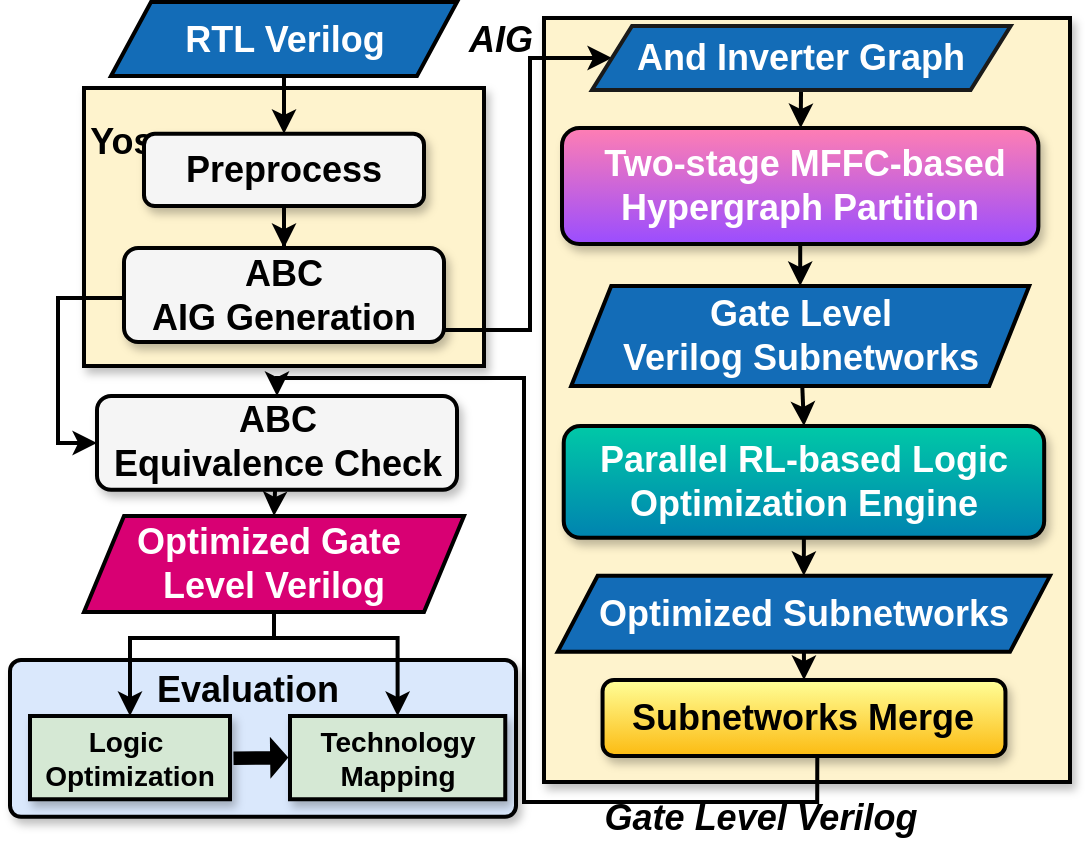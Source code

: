 <mxfile version="25.0.3">
  <diagram name="第 1 页" id="HAvIKgZ25yOHQbioZGKh">
    <mxGraphModel dx="2905" dy="1214" grid="1" gridSize="10" guides="1" tooltips="1" connect="1" arrows="1" fold="1" page="1" pageScale="1" pageWidth="580" pageHeight="480" math="0" shadow="0">
      <root>
        <mxCell id="0" />
        <mxCell id="1" parent="0" />
        <mxCell id="K8o_knn98EIP3ksldaXX-1" value="" style="rounded=1;whiteSpace=wrap;html=1;fillColor=#dae8fc;strokeColor=#000000;strokeWidth=2;shadow=1;arcSize=7;" parent="1" vertex="1">
          <mxGeometry x="-1710" y="-129" width="253" height="78.42" as="geometry" />
        </mxCell>
        <mxCell id="H0RHcH_2FTHYZ-mKpaNJ-111" value="" style="rounded=0;whiteSpace=wrap;html=1;fillColor=#fef3cd;strokeColor=#000000;strokeWidth=2;shadow=1;arcSize=7;textShadow=1;" parent="1" vertex="1">
          <mxGeometry x="-1443" y="-450" width="263" height="382" as="geometry" />
        </mxCell>
        <mxCell id="fzru5klA7RKhJBc94vuA-6" value="&lt;font style=&quot;font-size: 14px;&quot; face=&quot;Helvetica&quot;&gt;&lt;b style=&quot;&quot;&gt;Technology Mapping&lt;/b&gt;&lt;/font&gt;" style="shape=hexagon;perimeter=hexagonPerimeter2;whiteSpace=wrap;html=1;fixedSize=1;strokeColor=#000000;fillColor=#d5e8d4;strokeWidth=2;shadow=1;size=-8.63;" parent="1" vertex="1">
          <mxGeometry x="-1570" y="-101" width="107.63" height="41.6" as="geometry" />
        </mxCell>
        <mxCell id="-el-lTCZ7dYY3-WtjOfP-2" value="" style="rounded=0;whiteSpace=wrap;html=1;fillColor=#fef3cd;strokeColor=#000000;strokeWidth=2;shadow=1;arcSize=7;" parent="1" vertex="1">
          <mxGeometry x="-1673" y="-415" width="200" height="139" as="geometry" />
        </mxCell>
        <mxCell id="-el-lTCZ7dYY3-WtjOfP-6" value="" style="endArrow=classic;html=1;rounded=0;strokeWidth=2;entryX=0;entryY=0.5;entryDx=0;entryDy=0;edgeStyle=orthogonalEdgeStyle;exitX=1;exitY=0.5;exitDx=0;exitDy=0;" parent="1" source="H0RHcH_2FTHYZ-mKpaNJ-228" target="H0RHcH_2FTHYZ-mKpaNJ-187" edge="1">
          <mxGeometry width="50" height="50" relative="1" as="geometry">
            <mxPoint x="-1556" y="-212" as="sourcePoint" />
            <mxPoint x="-1105.21" y="-416.53" as="targetPoint" />
            <Array as="points">
              <mxPoint x="-1450" y="-294" />
              <mxPoint x="-1450" y="-430" />
            </Array>
          </mxGeometry>
        </mxCell>
        <mxCell id="-el-lTCZ7dYY3-WtjOfP-274" value="" style="endArrow=classic;html=1;rounded=0;strokeWidth=2;edgeStyle=orthogonalEdgeStyle;exitX=0.533;exitY=1.005;exitDx=0;exitDy=0;exitPerimeter=0;entryX=0.5;entryY=0;entryDx=0;entryDy=0;" parent="1" source="H0RHcH_2FTHYZ-mKpaNJ-75" target="H0RHcH_2FTHYZ-mKpaNJ-248" edge="1">
          <mxGeometry width="50" height="50" relative="1" as="geometry">
            <mxPoint x="-1178.059" y="195.245" as="sourcePoint" />
            <mxPoint x="-1573" y="-90" as="targetPoint" />
            <Array as="points">
              <mxPoint x="-1306" y="-58" />
              <mxPoint x="-1453" y="-58" />
              <mxPoint x="-1453" y="-270" />
              <mxPoint x="-1576" y="-270" />
            </Array>
          </mxGeometry>
        </mxCell>
        <mxCell id="-el-lTCZ7dYY3-WtjOfP-275" value="&lt;b style=&quot;&quot;&gt;&lt;font style=&quot;font-size: 18px;&quot;&gt;&lt;i style=&quot;&quot;&gt;AIG&amp;nbsp;&lt;/i&gt;&lt;/font&gt;&lt;/b&gt;" style="text;html=1;align=center;verticalAlign=middle;whiteSpace=wrap;rounded=0;" parent="1" vertex="1">
          <mxGeometry x="-1498.52" y="-444.0" width="74.12" height="10.15" as="geometry" />
        </mxCell>
        <mxCell id="H0RHcH_2FTHYZ-mKpaNJ-296" style="edgeStyle=orthogonalEdgeStyle;rounded=0;orthogonalLoop=1;jettySize=auto;html=1;entryX=0.5;entryY=0;entryDx=0;entryDy=0;strokeWidth=2;" parent="1" source="SU_nRj_41NOhbr6IneJR-1" target="H0RHcH_2FTHYZ-mKpaNJ-295" edge="1">
          <mxGeometry relative="1" as="geometry" />
        </mxCell>
        <mxCell id="SU_nRj_41NOhbr6IneJR-1" value="&lt;b style=&quot;&quot;&gt;&lt;font color=&quot;#ffffff&quot; style=&quot;font-size: 18px;&quot;&gt;RTL Verilog&lt;/font&gt;&lt;/b&gt;" style="shape=parallelogram;perimeter=parallelogramPerimeter;whiteSpace=wrap;html=1;fixedSize=1;fillColor=#136cb7;strokeColor=#000000;strokeWidth=2;" parent="1" vertex="1">
          <mxGeometry x="-1659.5" y="-458" width="173" height="37" as="geometry" />
        </mxCell>
        <mxCell id="SU_nRj_41NOhbr6IneJR-2" value="&lt;font style=&quot;font-size: 18px;&quot;&gt;&lt;b style=&quot;&quot;&gt;Yosys&lt;/b&gt;&lt;/font&gt;" style="text;html=1;align=center;verticalAlign=middle;whiteSpace=wrap;rounded=0;" parent="1" vertex="1">
          <mxGeometry x="-1674" y="-403" width="60" height="30" as="geometry" />
        </mxCell>
        <mxCell id="H0RHcH_2FTHYZ-mKpaNJ-75" value="&lt;b style=&quot;&quot;&gt;&lt;font style=&quot;font-size: 18px;&quot;&gt;Subnetworks Merge&lt;/font&gt;&lt;/b&gt;" style="rounded=1;whiteSpace=wrap;html=1;fillColor=#FFFF99;strokeColor=#000000;strokeWidth=2;shadow=1;container=0;gradientColor=#FCBB11;" parent="1" vertex="1">
          <mxGeometry x="-1413.72" y="-119" width="201.44" height="38" as="geometry" />
        </mxCell>
        <mxCell id="MAslqFbUonPrWmBKUDa1-5" style="rounded=0;orthogonalLoop=1;jettySize=auto;html=1;entryX=0.5;entryY=0;entryDx=0;entryDy=0;strokeWidth=2;" parent="1" source="H0RHcH_2FTHYZ-mKpaNJ-73" target="H0RHcH_2FTHYZ-mKpaNJ-189" edge="1">
          <mxGeometry relative="1" as="geometry" />
        </mxCell>
        <mxCell id="H0RHcH_2FTHYZ-mKpaNJ-73" value="&lt;b style=&quot;&quot;&gt;&lt;font style=&quot;font-size: 18px;&quot;&gt;&amp;nbsp;Two-stage MFFC-based Hypergraph Partition&lt;/font&gt;&lt;/b&gt;" style="rounded=1;whiteSpace=wrap;html=1;fillColor=#FF7EB3;strokeColor=#000000;strokeWidth=2;shadow=1;container=0;fontColor=#ffffff;gradientColor=#9A4DFF;" parent="1" vertex="1">
          <mxGeometry x="-1434" y="-395" width="238.19" height="58" as="geometry" />
        </mxCell>
        <mxCell id="MAslqFbUonPrWmBKUDa1-4" style="rounded=0;orthogonalLoop=1;jettySize=auto;html=1;strokeWidth=2;" parent="1" source="H0RHcH_2FTHYZ-mKpaNJ-187" target="H0RHcH_2FTHYZ-mKpaNJ-73" edge="1">
          <mxGeometry relative="1" as="geometry" />
        </mxCell>
        <mxCell id="H0RHcH_2FTHYZ-mKpaNJ-187" value="&lt;b style=&quot;&quot;&gt;&lt;font style=&quot;font-size: 18px;&quot; color=&quot;#ffffff&quot;&gt;And Inverter Graph&lt;/font&gt;&lt;/b&gt;" style="shape=parallelogram;perimeter=parallelogramPerimeter;whiteSpace=wrap;html=1;fixedSize=1;fillColor=#136cb7;strokeColor=#1A1A1A;strokeWidth=2;" parent="1" vertex="1">
          <mxGeometry x="-1419" y="-446" width="209.31" height="32" as="geometry" />
        </mxCell>
        <mxCell id="MAslqFbUonPrWmBKUDa1-6" style="rounded=0;orthogonalLoop=1;jettySize=auto;html=1;entryX=0.5;entryY=0;entryDx=0;entryDy=0;strokeWidth=2;" parent="1" source="H0RHcH_2FTHYZ-mKpaNJ-189" target="MAslqFbUonPrWmBKUDa1-2" edge="1">
          <mxGeometry relative="1" as="geometry" />
        </mxCell>
        <mxCell id="H0RHcH_2FTHYZ-mKpaNJ-189" value="&lt;div&gt;&lt;font style=&quot;font-size: 18px;&quot;&gt;&lt;b&gt;&lt;font style=&quot;&quot;&gt;Gate Level Verilog&lt;/font&gt;&lt;/b&gt;&lt;b style=&quot;background-color: initial;&quot;&gt;&lt;font style=&quot;&quot;&gt;&amp;nbsp;Subnetworks&lt;/font&gt;&lt;/b&gt;&lt;/font&gt;&lt;/div&gt;" style="shape=parallelogram;perimeter=parallelogramPerimeter;whiteSpace=wrap;html=1;fixedSize=1;fillColor=#136cb7;strokeColor=#000000;strokeWidth=2;fontColor=#ffffff;" parent="1" vertex="1">
          <mxGeometry x="-1429.4" y="-316" width="229" height="50" as="geometry" />
        </mxCell>
        <mxCell id="MAslqFbUonPrWmBKUDa1-8" style="rounded=0;orthogonalLoop=1;jettySize=auto;html=1;entryX=0.5;entryY=0;entryDx=0;entryDy=0;strokeWidth=2;" parent="1" source="H0RHcH_2FTHYZ-mKpaNJ-190" target="H0RHcH_2FTHYZ-mKpaNJ-75" edge="1">
          <mxGeometry relative="1" as="geometry" />
        </mxCell>
        <mxCell id="H0RHcH_2FTHYZ-mKpaNJ-190" value="&lt;div&gt;&lt;b style=&quot;&quot;&gt;&lt;font style=&quot;font-size: 18px;&quot; color=&quot;#ffffff&quot;&gt;Optimized Subnetworks&lt;/font&gt;&lt;/b&gt;&lt;br&gt;&lt;/div&gt;" style="shape=parallelogram;perimeter=parallelogramPerimeter;whiteSpace=wrap;html=1;fixedSize=1;fillColor=#136CB7;strokeColor=#000000;strokeWidth=2;" parent="1" vertex="1">
          <mxGeometry x="-1436.18" y="-171.09" width="246.18" height="38" as="geometry" />
        </mxCell>
        <mxCell id="MAslqFbUonPrWmBKUDa1-9" style="edgeStyle=orthogonalEdgeStyle;rounded=0;orthogonalLoop=1;jettySize=auto;html=1;entryX=0;entryY=0.5;entryDx=0;entryDy=0;strokeWidth=2;" parent="1" target="H0RHcH_2FTHYZ-mKpaNJ-248" edge="1">
          <mxGeometry relative="1" as="geometry">
            <Array as="points">
              <mxPoint x="-1686" y="-310" />
              <mxPoint x="-1686" y="-237" />
            </Array>
            <mxPoint x="-1653" y="-310" as="sourcePoint" />
            <mxPoint x="-1666.5" y="-259.545" as="targetPoint" />
          </mxGeometry>
        </mxCell>
        <mxCell id="H0RHcH_2FTHYZ-mKpaNJ-228" value="&lt;div&gt;&lt;font style=&quot;font-size: 18px;&quot;&gt;&lt;b style=&quot;&quot;&gt;ABC&lt;/b&gt;&lt;/font&gt;&lt;/div&gt;&lt;font style=&quot;font-size: 18px;&quot;&gt;&lt;b style=&quot;&quot;&gt;AIG Generation&lt;/b&gt;&lt;/font&gt;" style="rounded=1;whiteSpace=wrap;html=1;fillColor=#F5F5F5;strokeColor=#000000;strokeWidth=2;shadow=1;" parent="1" vertex="1">
          <mxGeometry x="-1653" y="-335" width="160" height="47" as="geometry" />
        </mxCell>
        <mxCell id="H0RHcH_2FTHYZ-mKpaNJ-237" value="&lt;b style=&quot;&quot;&gt;&lt;font style=&quot;font-size: 18px;&quot;&gt;&lt;i style=&quot;&quot;&gt;Gate Level Verilog&amp;nbsp;&lt;/i&gt;&lt;/font&gt;&lt;/b&gt;" style="text;html=1;align=center;verticalAlign=middle;whiteSpace=wrap;rounded=0;" parent="1" vertex="1">
          <mxGeometry x="-1435.37" y="-55.07" width="205.88" height="10.15" as="geometry" />
        </mxCell>
        <mxCell id="H0RHcH_2FTHYZ-mKpaNJ-253" style="rounded=0;orthogonalLoop=1;jettySize=auto;html=1;entryX=0.5;entryY=0;entryDx=0;entryDy=0;strokeWidth=2;" parent="1" source="H0RHcH_2FTHYZ-mKpaNJ-248" target="H0RHcH_2FTHYZ-mKpaNJ-252" edge="1">
          <mxGeometry relative="1" as="geometry" />
        </mxCell>
        <mxCell id="H0RHcH_2FTHYZ-mKpaNJ-248" value="&lt;font color=&quot;#000000&quot; style=&quot;font-size: 18px;&quot;&gt;&lt;b style=&quot;&quot;&gt;ABC&lt;/b&gt;&lt;/font&gt;&lt;div&gt;&lt;b style=&quot;&quot;&gt;&lt;font color=&quot;#000000&quot; style=&quot;font-size: 18px;&quot;&gt;Equivalence Check&lt;/font&gt;&lt;/b&gt;&lt;/div&gt;" style="rounded=1;whiteSpace=wrap;html=1;fillColor=#F5F5F5;strokeColor=#000000;strokeWidth=2;shadow=1;fontColor=#ffffff;" parent="1" vertex="1">
          <mxGeometry x="-1666.5" y="-261" width="180" height="46.91" as="geometry" />
        </mxCell>
        <mxCell id="H0RHcH_2FTHYZ-mKpaNJ-256" style="edgeStyle=orthogonalEdgeStyle;rounded=0;orthogonalLoop=1;jettySize=auto;html=1;entryX=0.5;entryY=0;entryDx=0;entryDy=0;strokeWidth=2;exitX=0.5;exitY=1;exitDx=0;exitDy=0;" parent="1" target="H0RHcH_2FTHYZ-mKpaNJ-255" edge="1" source="H0RHcH_2FTHYZ-mKpaNJ-252">
          <mxGeometry relative="1" as="geometry">
            <mxPoint x="-1578" y="-153" as="sourcePoint" />
            <Array as="points">
              <mxPoint x="-1578" y="-140" />
              <mxPoint x="-1650" y="-140" />
            </Array>
          </mxGeometry>
        </mxCell>
        <mxCell id="H0RHcH_2FTHYZ-mKpaNJ-257" style="edgeStyle=orthogonalEdgeStyle;rounded=0;orthogonalLoop=1;jettySize=auto;html=1;entryX=0.5;entryY=0;entryDx=0;entryDy=0;strokeWidth=2;exitX=0.5;exitY=1;exitDx=0;exitDy=0;" parent="1" target="fzru5klA7RKhJBc94vuA-6" edge="1" source="H0RHcH_2FTHYZ-mKpaNJ-252">
          <mxGeometry relative="1" as="geometry">
            <mxPoint x="-1573" y="-141" as="sourcePoint" />
            <Array as="points">
              <mxPoint x="-1578" y="-140" />
              <mxPoint x="-1516" y="-140" />
            </Array>
          </mxGeometry>
        </mxCell>
        <mxCell id="H0RHcH_2FTHYZ-mKpaNJ-252" value="&lt;b style=&quot;&quot;&gt;&lt;font style=&quot;font-size: 18px;&quot;&gt;Optimized Gate&amp;nbsp;&lt;/font&gt;&lt;/b&gt;&lt;div&gt;&lt;b style=&quot;&quot;&gt;&lt;font style=&quot;font-size: 18px;&quot;&gt;Level Verilog&lt;/font&gt;&lt;/b&gt;&lt;/div&gt;" style="shape=parallelogram;perimeter=parallelogramPerimeter;whiteSpace=wrap;html=1;fixedSize=1;fillColor=#d80073;strokeColor=#000000;strokeWidth=2;fontColor=#ffffff;" parent="1" vertex="1">
          <mxGeometry x="-1673" y="-201" width="190" height="48" as="geometry" />
        </mxCell>
        <mxCell id="H0RHcH_2FTHYZ-mKpaNJ-255" value="&lt;b style=&quot;&quot;&gt;&lt;font style=&quot;font-size: 14px;&quot;&gt;Logic&amp;nbsp;&lt;/font&gt;&lt;/b&gt;&lt;div&gt;&lt;b style=&quot;&quot;&gt;&lt;font style=&quot;font-size: 14px;&quot;&gt;Optimization&lt;/font&gt;&lt;/b&gt;&lt;/div&gt;" style="shape=hexagon;perimeter=hexagonPerimeter2;whiteSpace=wrap;html=1;fixedSize=1;strokeColor=#000000;fillColor=#d5e8d4;strokeWidth=2;shadow=1;size=-20;" parent="1" vertex="1">
          <mxGeometry x="-1700" y="-101" width="100" height="41.6" as="geometry" />
        </mxCell>
        <mxCell id="H0RHcH_2FTHYZ-mKpaNJ-298" style="edgeStyle=orthogonalEdgeStyle;rounded=0;orthogonalLoop=1;jettySize=auto;html=1;entryX=0.5;entryY=0;entryDx=0;entryDy=0;strokeWidth=2;" parent="1" source="H0RHcH_2FTHYZ-mKpaNJ-295" target="H0RHcH_2FTHYZ-mKpaNJ-228" edge="1">
          <mxGeometry relative="1" as="geometry" />
        </mxCell>
        <mxCell id="H0RHcH_2FTHYZ-mKpaNJ-295" value="&lt;font color=&quot;#000000&quot; style=&quot;font-size: 18px;&quot;&gt;&lt;b style=&quot;&quot;&gt;Preprocess&lt;/b&gt;&lt;/font&gt;" style="rounded=1;whiteSpace=wrap;html=1;fillColor=#f5f5f5;strokeColor=#000000;strokeWidth=2;shadow=1;fontColor=#333333;" parent="1" vertex="1">
          <mxGeometry x="-1643" y="-392.08" width="140" height="36.08" as="geometry" />
        </mxCell>
        <mxCell id="MAslqFbUonPrWmBKUDa1-7" style="rounded=0;orthogonalLoop=1;jettySize=auto;html=1;entryX=0.5;entryY=0;entryDx=0;entryDy=0;strokeWidth=2;" parent="1" source="MAslqFbUonPrWmBKUDa1-2" target="H0RHcH_2FTHYZ-mKpaNJ-190" edge="1">
          <mxGeometry relative="1" as="geometry" />
        </mxCell>
        <mxCell id="MAslqFbUonPrWmBKUDa1-2" value="&lt;b style=&quot;&quot;&gt;&lt;font style=&quot;font-size: 18px;&quot;&gt;Parallel RL-based Logic Optimization Engine&lt;/font&gt;&lt;/b&gt;" style="rounded=1;whiteSpace=wrap;html=1;fillColor=#00C9A7;fontColor=#ffffff;strokeColor=#000000;strokeWidth=2;shadow=1;container=0;gradientColor=#0083B0;" parent="1" vertex="1">
          <mxGeometry x="-1433.14" y="-246" width="240.23" height="55.91" as="geometry" />
        </mxCell>
        <mxCell id="K8o_knn98EIP3ksldaXX-2" value="&lt;font style=&quot;font-size: 18px;&quot;&gt;&lt;b style=&quot;&quot;&gt;Evaluation&lt;/b&gt;&lt;/font&gt;" style="text;html=1;align=center;verticalAlign=middle;whiteSpace=wrap;rounded=0;" parent="1" vertex="1">
          <mxGeometry x="-1646.5" y="-129.0" width="110" height="30" as="geometry" />
        </mxCell>
        <mxCell id="62UyynMtkS6ZHwkSjRyR-1" value="" style="shape=flexArrow;endArrow=classic;html=1;rounded=0;entryX=0;entryY=0.5;entryDx=0;entryDy=0;exitX=1.019;exitY=0.604;exitDx=0;exitDy=0;exitPerimeter=0;endWidth=11.565;endSize=2.31;width=5.714;fillColor=#000000;" edge="1" parent="1">
          <mxGeometry width="50" height="50" relative="1" as="geometry">
            <mxPoint x="-1598.24" y="-79.844" as="sourcePoint" />
            <mxPoint x="-1571" y="-80.2" as="targetPoint" />
          </mxGeometry>
        </mxCell>
      </root>
    </mxGraphModel>
  </diagram>
</mxfile>
